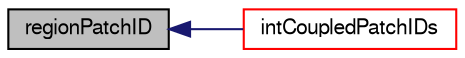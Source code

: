 digraph "regionPatchID"
{
  bgcolor="transparent";
  edge [fontname="FreeSans",fontsize="10",labelfontname="FreeSans",labelfontsize="10"];
  node [fontname="FreeSans",fontsize="10",shape=record];
  rankdir="LR";
  Node932 [label="regionPatchID",height=0.2,width=0.4,color="black", fillcolor="grey75", style="filled", fontcolor="black"];
  Node932 -> Node933 [dir="back",color="midnightblue",fontsize="10",style="solid",fontname="FreeSans"];
  Node933 [label="intCoupledPatchIDs",height=0.2,width=0.4,color="red",URL="$a28998.html#aecf92ee7f756d6e3c713b358b054c10c",tooltip="Return the list of patch IDs internally coupled with the. "];
}
